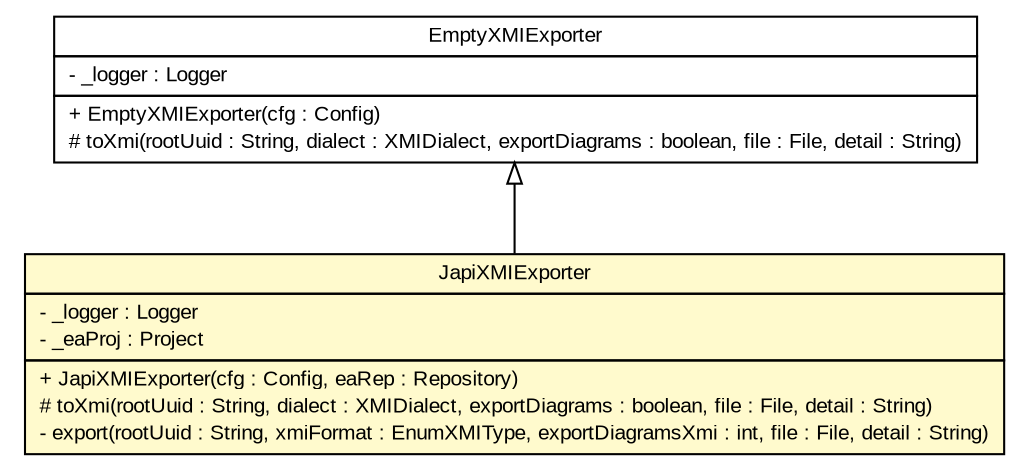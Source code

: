 #!/usr/local/bin/dot
#
# Class diagram 
# Generated by UMLGraph version R5_6_6-6-g3bdff0 (http://www.umlgraph.org/)
#

digraph G {
	edge [fontname="arial",fontsize=10,labelfontname="arial",labelfontsize=10];
	node [fontname="arial",fontsize=10,shape=plaintext];
	nodesep=0.25;
	ranksep=0.5;
	// org.tanjakostic.jcleancim.builder.EmptyXMIExporter
	c129533 [label=<<table title="org.tanjakostic.jcleancim.builder.EmptyXMIExporter" border="0" cellborder="1" cellspacing="0" cellpadding="2" port="p" href="../../EmptyXMIExporter.html">
		<tr><td><table border="0" cellspacing="0" cellpadding="1">
<tr><td align="center" balign="center"> EmptyXMIExporter </td></tr>
		</table></td></tr>
		<tr><td><table border="0" cellspacing="0" cellpadding="1">
<tr><td align="left" balign="left"> - _logger : Logger </td></tr>
		</table></td></tr>
		<tr><td><table border="0" cellspacing="0" cellpadding="1">
<tr><td align="left" balign="left"> + EmptyXMIExporter(cfg : Config) </td></tr>
<tr><td align="left" balign="left"> # toXmi(rootUuid : String, dialect : XMIDialect, exportDiagrams : boolean, file : File, detail : String) </td></tr>
		</table></td></tr>
		</table>>, URL="../../EmptyXMIExporter.html", fontname="arial", fontcolor="black", fontsize=10.0];
	// org.tanjakostic.jcleancim.builder.ea.japi.JapiXMIExporter
	c129572 [label=<<table title="org.tanjakostic.jcleancim.builder.ea.japi.JapiXMIExporter" border="0" cellborder="1" cellspacing="0" cellpadding="2" port="p" bgcolor="lemonChiffon" href="./JapiXMIExporter.html">
		<tr><td><table border="0" cellspacing="0" cellpadding="1">
<tr><td align="center" balign="center"> JapiXMIExporter </td></tr>
		</table></td></tr>
		<tr><td><table border="0" cellspacing="0" cellpadding="1">
<tr><td align="left" balign="left"> - _logger : Logger </td></tr>
<tr><td align="left" balign="left"> - _eaProj : Project </td></tr>
		</table></td></tr>
		<tr><td><table border="0" cellspacing="0" cellpadding="1">
<tr><td align="left" balign="left"> + JapiXMIExporter(cfg : Config, eaRep : Repository) </td></tr>
<tr><td align="left" balign="left"> # toXmi(rootUuid : String, dialect : XMIDialect, exportDiagrams : boolean, file : File, detail : String) </td></tr>
<tr><td align="left" balign="left"> - export(rootUuid : String, xmiFormat : EnumXMIType, exportDiagramsXmi : int, file : File, detail : String) </td></tr>
		</table></td></tr>
		</table>>, URL="./JapiXMIExporter.html", fontname="arial", fontcolor="black", fontsize=10.0];
	//org.tanjakostic.jcleancim.builder.ea.japi.JapiXMIExporter extends org.tanjakostic.jcleancim.builder.EmptyXMIExporter
	c129533:p -> c129572:p [dir=back,arrowtail=empty];
}

